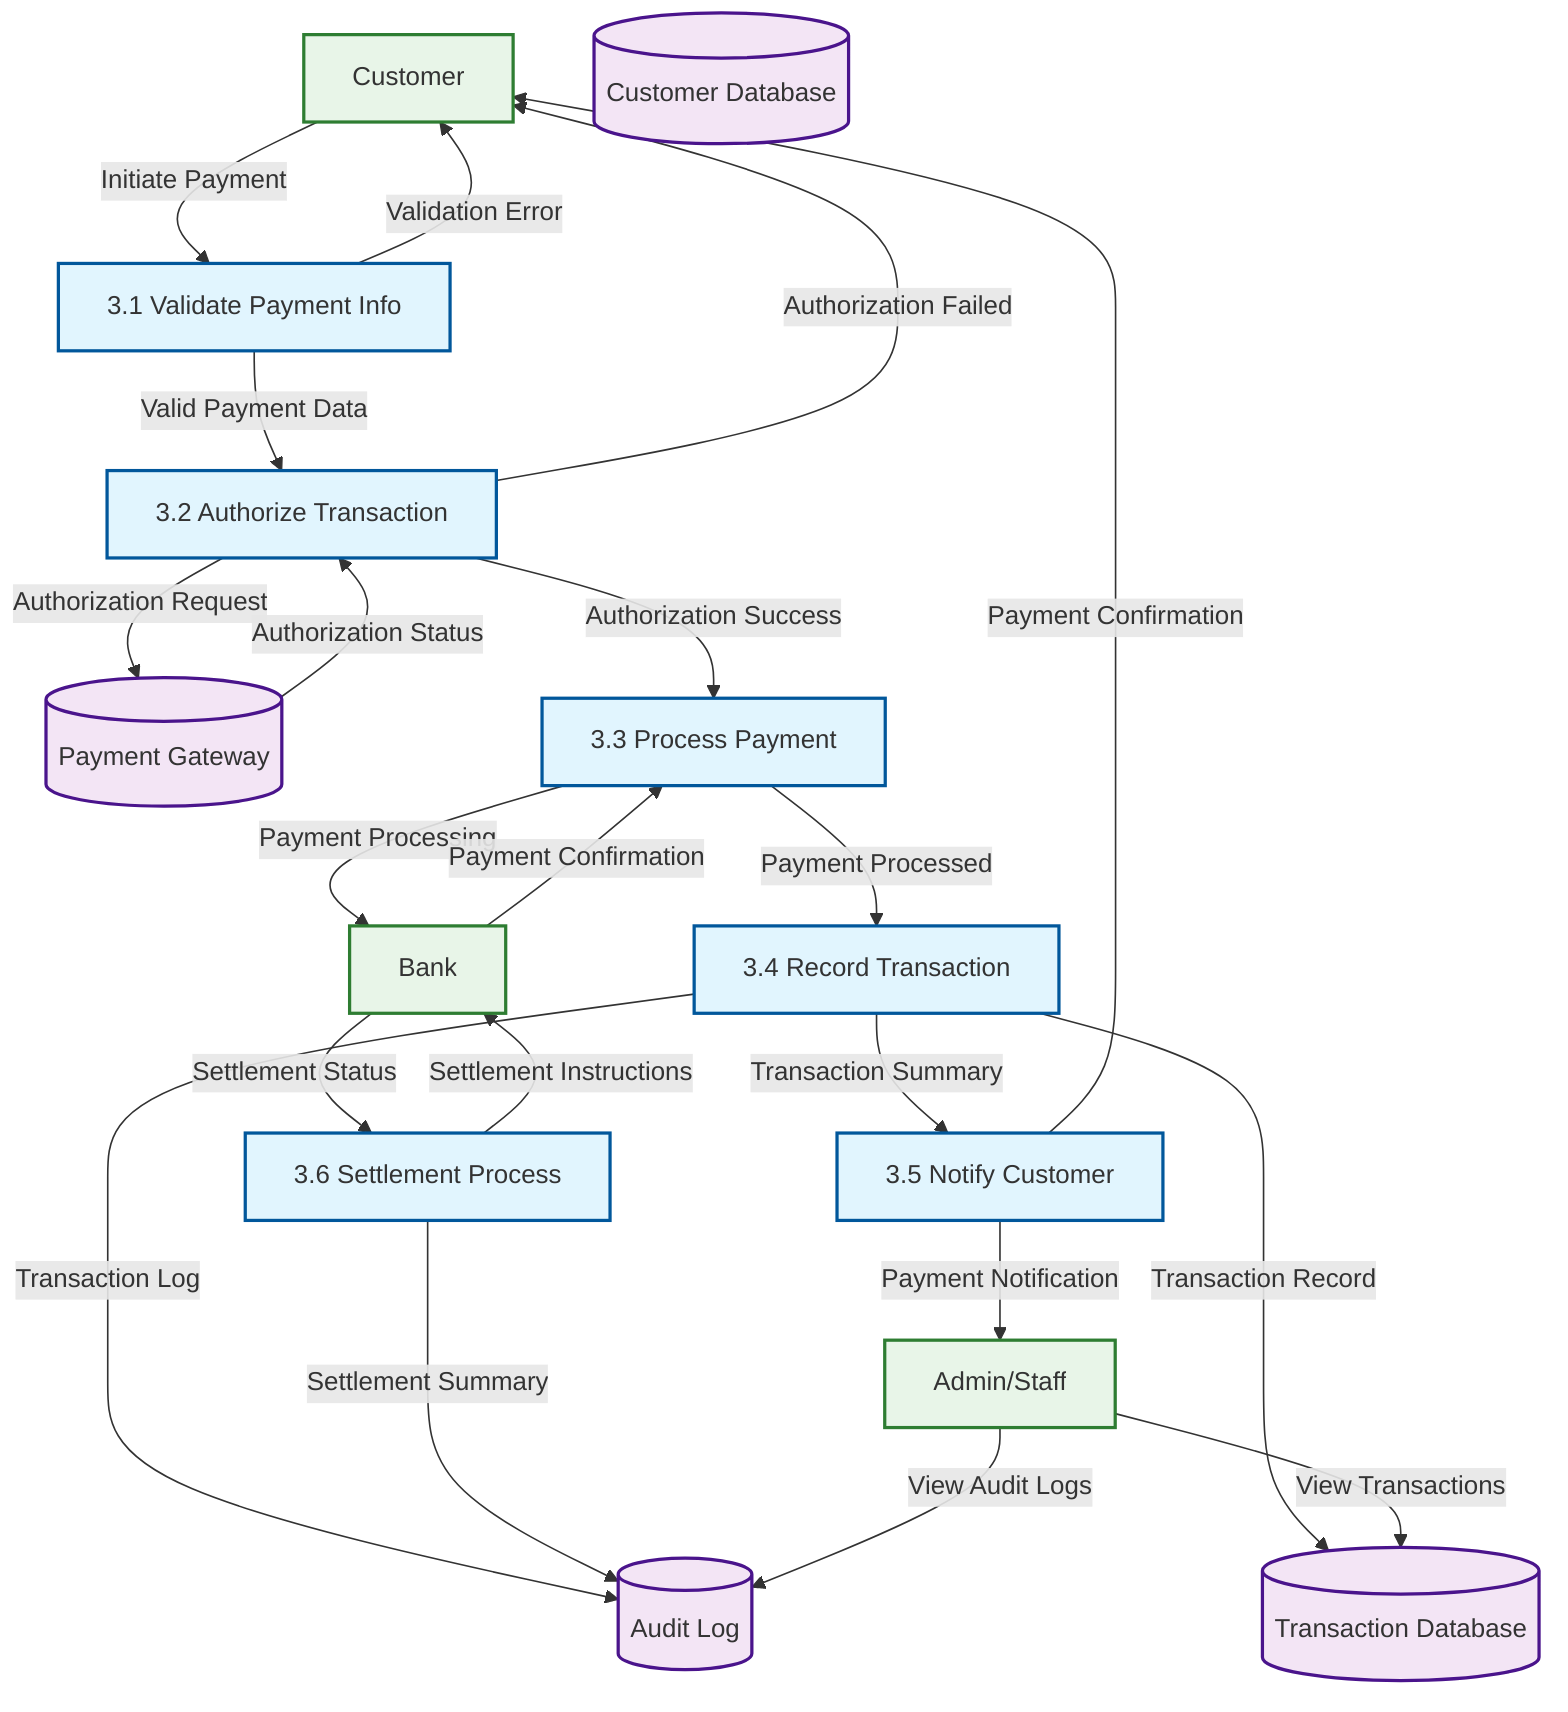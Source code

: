 flowchart TD
    %% External Entities
    CUST[Customer]
    BANK[Bank]
    ADMIN[Admin/Staff]
    
    %% Data Stores
    DS1[(Payment Gateway)]
    DS2[(Transaction Database)]
    DS3[(Customer Database)]
    DS4[(Audit Log)]
    
    %% Processes
    P1[3.1 Validate Payment Info]
    P2[3.2 Authorize Transaction]
    P3[3.3 Process Payment]
    P4[3.4 Record Transaction]
    P5[3.5 Notify Customer]
    P6[3.6 Settlement Process]
    
    %% Data Flows - Payment Initiation
    CUST -->|Initiate Payment| P1
    
    %% Validation Process
    P1 -->|Valid Payment Data| P2
    P1 -->|Validation Error| CUST
    
    %% Authorization
    P2 -->|Authorization Request| DS1
    DS1 -->|Authorization Status| P2
    P2 -->|Authorization Failed| CUST
    P2 -->|Authorization Success| P3
    
    %% Payment Processing
    P3 -->|Payment Processing| BANK
    BANK -->|Payment Confirmation| P3
    P3 -->|Payment Processed| P4
    
    %% Transaction Recording
    P4 -->|Transaction Record| DS2
    P4 -->|Transaction Log| DS4
    P4 -->|Transaction Summary| P5
    
    %% Customer Notification
    P5 -->|Payment Confirmation| CUST
    P5 -->|Payment Notification| ADMIN
    
    %% Settlement Process
    P6 -->|Settlement Instructions| BANK
    BANK -->|Settlement Status| P6
    P6 -->|Settlement Summary| DS4
    
    %% Admin Access
    ADMIN -->|View Transactions| DS2
    ADMIN -->|View Audit Logs| DS4
    
    %% Styling
    classDef process fill:#e1f5fe,stroke:#01579b,stroke-width:2px
    classDef datastore fill:#f3e5f5,stroke:#4a148c,stroke-width:2px
    classDef entity fill:#e8f5e8,stroke:#2e7d32,stroke-width:2px
    
    class P1,P2,P3,P4,P5,P6 process
    class DS1,DS2,DS3,DS4 datastore
    class CUST,BANK,ADMIN entity